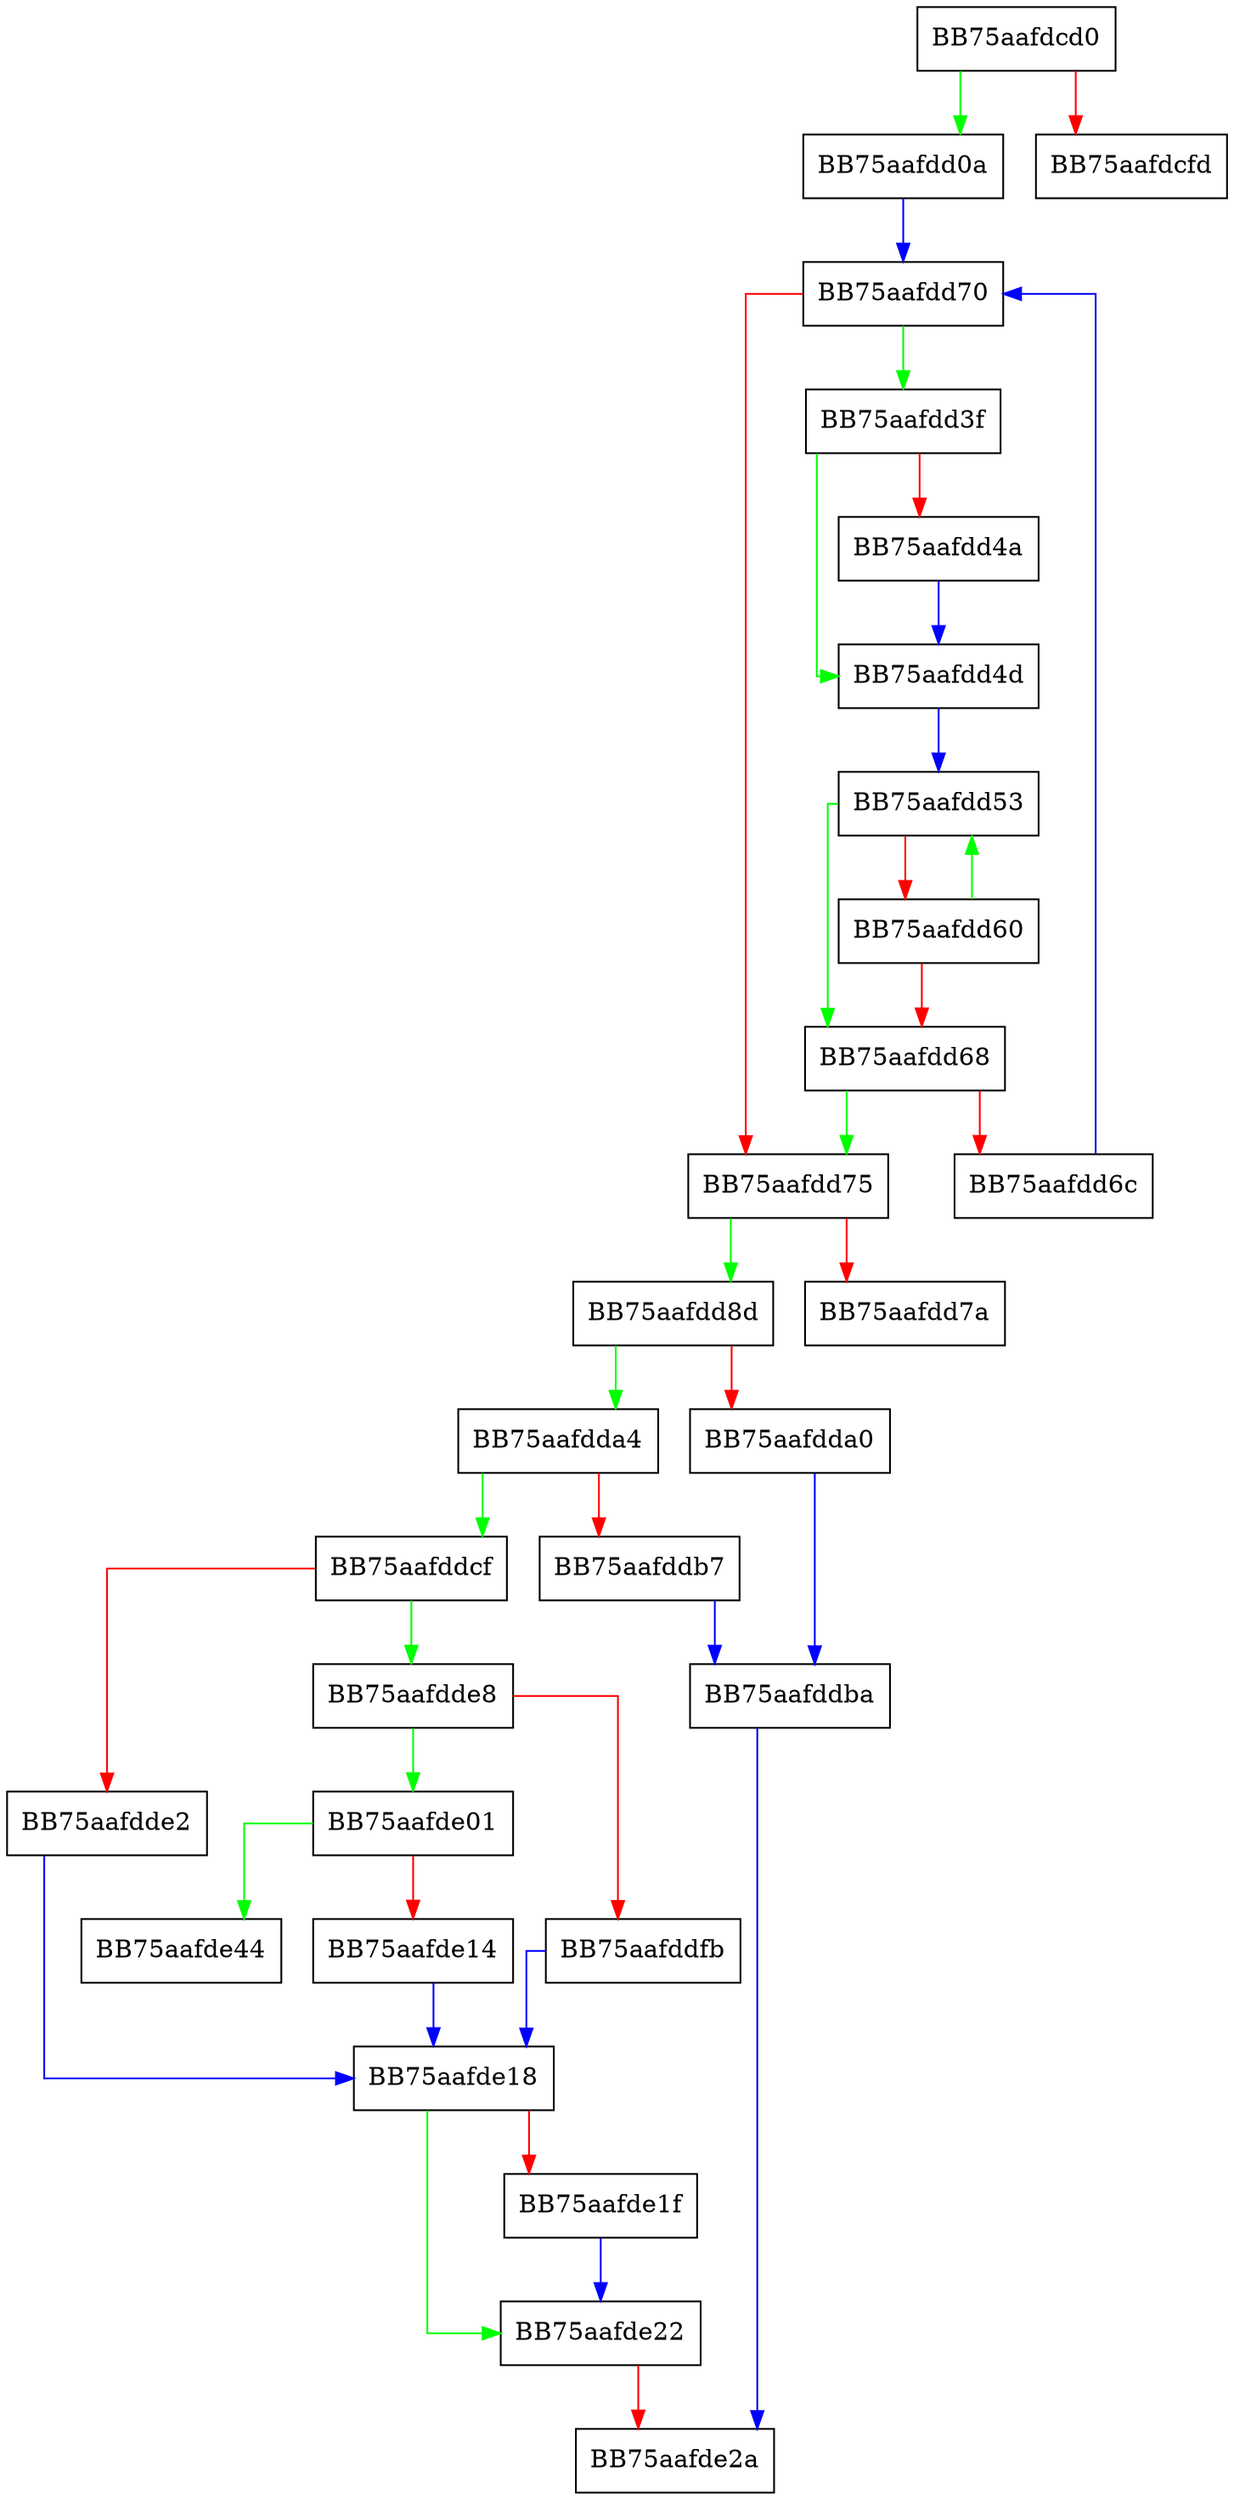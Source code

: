 digraph dylib_name_segment_entry___index {
  node [shape="box"];
  graph [splines=ortho];
  BB75aafdcd0 -> BB75aafdd0a [color="green"];
  BB75aafdcd0 -> BB75aafdcfd [color="red"];
  BB75aafdd0a -> BB75aafdd70 [color="blue"];
  BB75aafdd3f -> BB75aafdd4d [color="green"];
  BB75aafdd3f -> BB75aafdd4a [color="red"];
  BB75aafdd4a -> BB75aafdd4d [color="blue"];
  BB75aafdd4d -> BB75aafdd53 [color="blue"];
  BB75aafdd53 -> BB75aafdd68 [color="green"];
  BB75aafdd53 -> BB75aafdd60 [color="red"];
  BB75aafdd60 -> BB75aafdd53 [color="green"];
  BB75aafdd60 -> BB75aafdd68 [color="red"];
  BB75aafdd68 -> BB75aafdd75 [color="green"];
  BB75aafdd68 -> BB75aafdd6c [color="red"];
  BB75aafdd6c -> BB75aafdd70 [color="blue"];
  BB75aafdd70 -> BB75aafdd3f [color="green"];
  BB75aafdd70 -> BB75aafdd75 [color="red"];
  BB75aafdd75 -> BB75aafdd8d [color="green"];
  BB75aafdd75 -> BB75aafdd7a [color="red"];
  BB75aafdd8d -> BB75aafdda4 [color="green"];
  BB75aafdd8d -> BB75aafdda0 [color="red"];
  BB75aafdda0 -> BB75aafddba [color="blue"];
  BB75aafdda4 -> BB75aafddcf [color="green"];
  BB75aafdda4 -> BB75aafddb7 [color="red"];
  BB75aafddb7 -> BB75aafddba [color="blue"];
  BB75aafddba -> BB75aafde2a [color="blue"];
  BB75aafddcf -> BB75aafdde8 [color="green"];
  BB75aafddcf -> BB75aafdde2 [color="red"];
  BB75aafdde2 -> BB75aafde18 [color="blue"];
  BB75aafdde8 -> BB75aafde01 [color="green"];
  BB75aafdde8 -> BB75aafddfb [color="red"];
  BB75aafddfb -> BB75aafde18 [color="blue"];
  BB75aafde01 -> BB75aafde44 [color="green"];
  BB75aafde01 -> BB75aafde14 [color="red"];
  BB75aafde14 -> BB75aafde18 [color="blue"];
  BB75aafde18 -> BB75aafde22 [color="green"];
  BB75aafde18 -> BB75aafde1f [color="red"];
  BB75aafde1f -> BB75aafde22 [color="blue"];
  BB75aafde22 -> BB75aafde2a [color="red"];
}